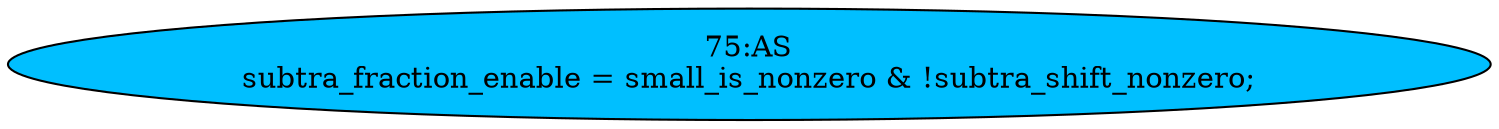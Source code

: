 strict digraph "" {
	node [label="\N"];
	"75:AS"	 [ast="<pyverilog.vparser.ast.Assign object at 0x7f7d59d20950>",
		def_var="['subtra_fraction_enable']",
		fillcolor=deepskyblue,
		label="75:AS
subtra_fraction_enable = small_is_nonzero & !subtra_shift_nonzero;",
		statements="[]",
		style=filled,
		typ=Assign,
		use_var="['small_is_nonzero', 'subtra_shift_nonzero']"];
}
